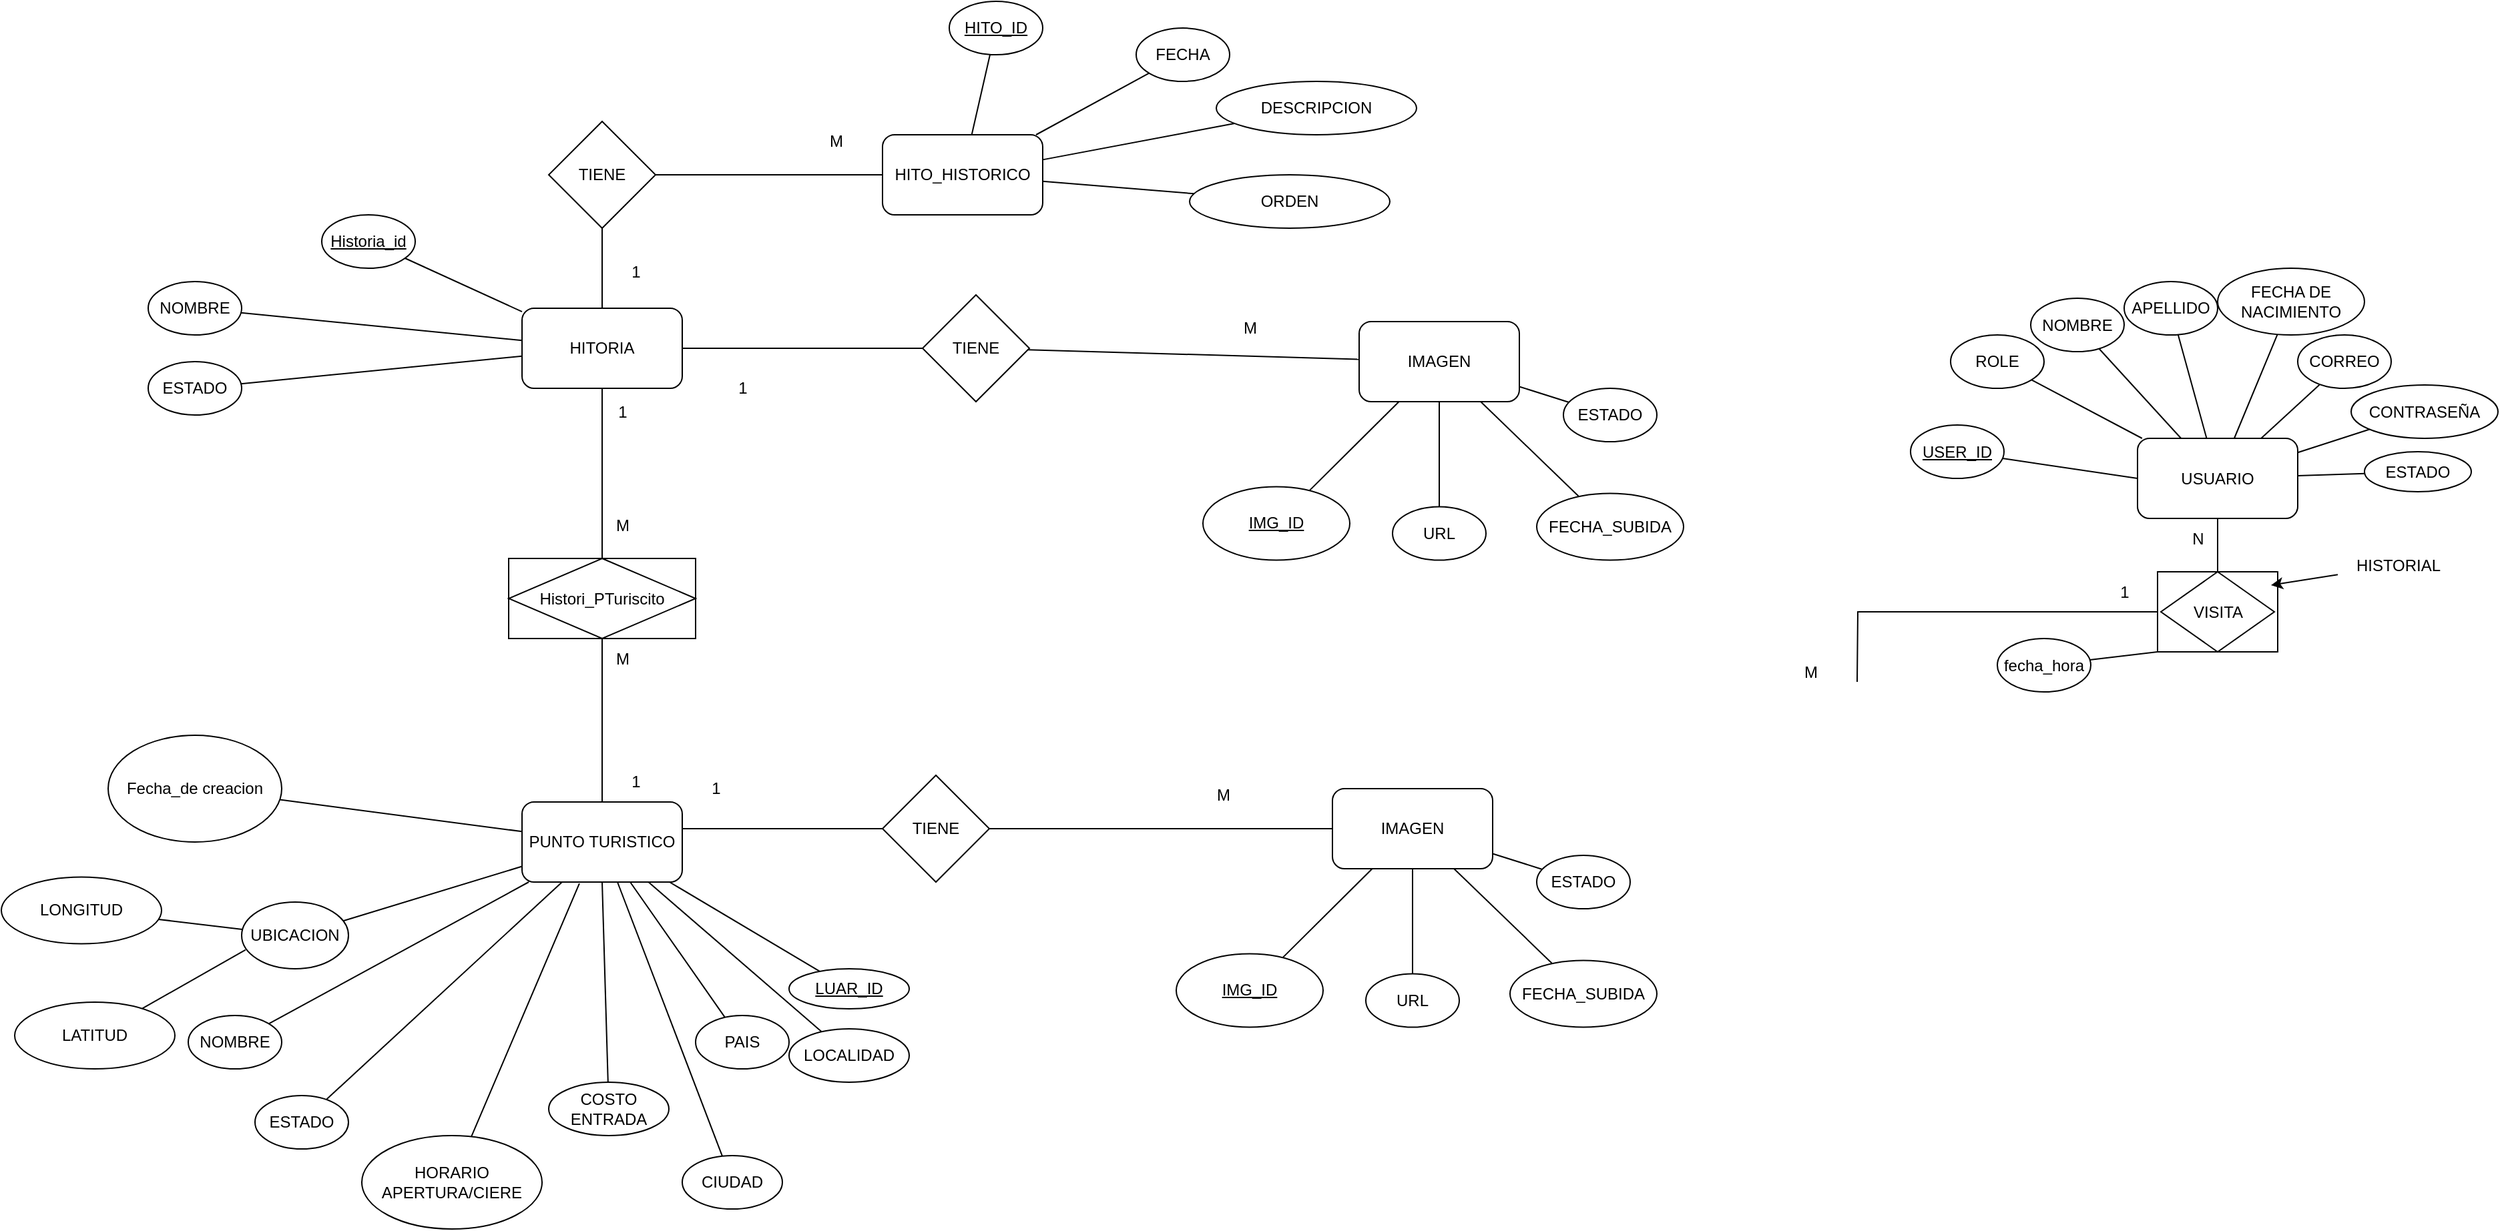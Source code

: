 <mxfile>
    <diagram id="R2lEEEUBdFMjLlhIrx00" name="Page-1">
        <mxGraphModel dx="2325" dy="1923" grid="1" gridSize="10" guides="1" tooltips="1" connect="1" arrows="1" fold="1" page="1" pageScale="1" pageWidth="850" pageHeight="1100" math="0" shadow="0" extFonts="Permanent Marker^https://fonts.googleapis.com/css?family=Permanent+Marker">
            <root>
                <mxCell id="0"/>
                <mxCell id="1" parent="0"/>
                <mxCell id="ibcruFRzmaZoAH3_3LqD-2" value="USUARIO" style="rounded=1;whiteSpace=wrap;html=1;" parent="1" vertex="1">
                    <mxGeometry x="880" y="157.5" width="120" height="60" as="geometry"/>
                </mxCell>
                <mxCell id="ibcruFRzmaZoAH3_3LqD-3" value="PUNTO TURISTICO" style="rounded=1;whiteSpace=wrap;html=1;" parent="1" vertex="1">
                    <mxGeometry x="-330" y="430" width="120" height="60" as="geometry"/>
                </mxCell>
                <mxCell id="ibcruFRzmaZoAH3_3LqD-28" style="rounded=0;orthogonalLoop=1;jettySize=auto;html=1;endArrow=none;startFill=0;" parent="1" source="ibcruFRzmaZoAH3_3LqD-9" target="ibcruFRzmaZoAH3_3LqD-2" edge="1">
                    <mxGeometry relative="1" as="geometry"/>
                </mxCell>
                <mxCell id="ibcruFRzmaZoAH3_3LqD-9" value="APELLIDO" style="ellipse;whiteSpace=wrap;html=1;" parent="1" vertex="1">
                    <mxGeometry x="870" y="40" width="70" height="40" as="geometry"/>
                </mxCell>
                <mxCell id="ibcruFRzmaZoAH3_3LqD-27" style="rounded=0;orthogonalLoop=1;jettySize=auto;html=1;endArrow=none;startFill=0;" parent="1" source="ibcruFRzmaZoAH3_3LqD-10" target="ibcruFRzmaZoAH3_3LqD-2" edge="1">
                    <mxGeometry relative="1" as="geometry"/>
                </mxCell>
                <mxCell id="ibcruFRzmaZoAH3_3LqD-10" value="&lt;span&gt;CORREO&lt;/span&gt;" style="ellipse;whiteSpace=wrap;html=1;fontStyle=0" parent="1" vertex="1">
                    <mxGeometry x="1000" y="80" width="70" height="40" as="geometry"/>
                </mxCell>
                <mxCell id="ibcruFRzmaZoAH3_3LqD-25" style="rounded=0;orthogonalLoop=1;jettySize=auto;html=1;endArrow=none;startFill=0;" parent="1" source="ibcruFRzmaZoAH3_3LqD-12" target="ibcruFRzmaZoAH3_3LqD-2" edge="1">
                    <mxGeometry relative="1" as="geometry"/>
                </mxCell>
                <mxCell id="ibcruFRzmaZoAH3_3LqD-12" value="FECHA DE NACIMIENTO" style="ellipse;whiteSpace=wrap;html=1;" parent="1" vertex="1">
                    <mxGeometry x="940" y="30" width="110" height="50" as="geometry"/>
                </mxCell>
                <mxCell id="ibcruFRzmaZoAH3_3LqD-29" style="rounded=0;orthogonalLoop=1;jettySize=auto;html=1;endArrow=none;startFill=0;" parent="1" source="ibcruFRzmaZoAH3_3LqD-13" target="ibcruFRzmaZoAH3_3LqD-2" edge="1">
                    <mxGeometry relative="1" as="geometry"/>
                </mxCell>
                <mxCell id="ibcruFRzmaZoAH3_3LqD-13" value="NOMBRE" style="ellipse;whiteSpace=wrap;html=1;" parent="1" vertex="1">
                    <mxGeometry x="800" y="52.5" width="70" height="40" as="geometry"/>
                </mxCell>
                <mxCell id="ibcruFRzmaZoAH3_3LqD-18" value="ESTADO" style="ellipse;whiteSpace=wrap;html=1;" parent="1" vertex="1">
                    <mxGeometry x="-530" y="650" width="70" height="40" as="geometry"/>
                </mxCell>
                <mxCell id="ibcruFRzmaZoAH3_3LqD-32" style="rounded=0;orthogonalLoop=1;jettySize=auto;html=1;endArrow=none;startFill=0;" parent="1" source="ibcruFRzmaZoAH3_3LqD-19" target="ibcruFRzmaZoAH3_3LqD-3" edge="1">
                    <mxGeometry relative="1" as="geometry"/>
                </mxCell>
                <mxCell id="ibcruFRzmaZoAH3_3LqD-19" value="NOMBRE" style="ellipse;whiteSpace=wrap;html=1;" parent="1" vertex="1">
                    <mxGeometry x="-580" y="590" width="70" height="40" as="geometry"/>
                </mxCell>
                <mxCell id="ibcruFRzmaZoAH3_3LqD-30" style="rounded=0;orthogonalLoop=1;jettySize=auto;html=1;endArrow=none;startFill=0;" parent="1" source="ibcruFRzmaZoAH3_3LqD-20" target="ibcruFRzmaZoAH3_3LqD-2" edge="1">
                    <mxGeometry relative="1" as="geometry"/>
                </mxCell>
                <mxCell id="ibcruFRzmaZoAH3_3LqD-20" value="ROLE" style="ellipse;whiteSpace=wrap;html=1;" parent="1" vertex="1">
                    <mxGeometry x="740" y="80" width="70" height="40" as="geometry"/>
                </mxCell>
                <mxCell id="ibcruFRzmaZoAH3_3LqD-31" style="rounded=0;orthogonalLoop=1;jettySize=auto;html=1;endArrow=none;startFill=0;" parent="1" source="ibcruFRzmaZoAH3_3LqD-21" target="ibcruFRzmaZoAH3_3LqD-3" edge="1">
                    <mxGeometry relative="1" as="geometry"/>
                </mxCell>
                <mxCell id="ibcruFRzmaZoAH3_3LqD-21" value="&lt;span&gt;UBICACION&lt;/span&gt;" style="ellipse;whiteSpace=wrap;html=1;fontStyle=0" parent="1" vertex="1">
                    <mxGeometry x="-540" y="505" width="80" height="50" as="geometry"/>
                </mxCell>
                <mxCell id="ibcruFRzmaZoAH3_3LqD-33" style="rounded=0;orthogonalLoop=1;jettySize=auto;html=1;entryX=0.25;entryY=1;entryDx=0;entryDy=0;endArrow=none;startFill=0;" parent="1" source="ibcruFRzmaZoAH3_3LqD-18" target="ibcruFRzmaZoAH3_3LqD-3" edge="1">
                    <mxGeometry relative="1" as="geometry"/>
                </mxCell>
                <mxCell id="ibcruFRzmaZoAH3_3LqD-41" value="" style="group" parent="1" vertex="1" connectable="0">
                    <mxGeometry x="895" y="257.5" width="90" height="60" as="geometry"/>
                </mxCell>
                <mxCell id="ibcruFRzmaZoAH3_3LqD-40" value="" style="rounded=0;whiteSpace=wrap;html=1;movable=1;resizable=1;rotatable=1;deletable=1;editable=1;locked=0;connectable=1;" parent="ibcruFRzmaZoAH3_3LqD-41" vertex="1">
                    <mxGeometry width="90" height="60" as="geometry"/>
                </mxCell>
                <mxCell id="ibcruFRzmaZoAH3_3LqD-39" value="VISITA" style="rhombus;whiteSpace=wrap;html=1;movable=1;resizable=1;rotatable=1;deletable=1;editable=1;locked=0;connectable=1;" parent="ibcruFRzmaZoAH3_3LqD-41" vertex="1">
                    <mxGeometry x="2.5" width="85" height="60" as="geometry"/>
                </mxCell>
                <mxCell id="ibcruFRzmaZoAH3_3LqD-42" style="edgeStyle=orthogonalEdgeStyle;rounded=0;orthogonalLoop=1;jettySize=auto;html=1;endArrow=none;startFill=0;" parent="1" source="ibcruFRzmaZoAH3_3LqD-40" target="ibcruFRzmaZoAH3_3LqD-2" edge="1">
                    <mxGeometry relative="1" as="geometry"/>
                </mxCell>
                <mxCell id="ibcruFRzmaZoAH3_3LqD-43" style="edgeStyle=orthogonalEdgeStyle;rounded=0;orthogonalLoop=1;jettySize=auto;html=1;endArrow=none;startFill=0;" parent="1" source="ibcruFRzmaZoAH3_3LqD-40" edge="1">
                    <mxGeometry relative="1" as="geometry">
                        <mxPoint x="670" y="340" as="targetPoint"/>
                        <Array as="points"/>
                    </mxGeometry>
                </mxCell>
                <mxCell id="ibcruFRzmaZoAH3_3LqD-56" value="N" style="text;html=1;align=center;verticalAlign=middle;resizable=0;points=[];autosize=1;strokeColor=none;fillColor=none;" parent="1" vertex="1">
                    <mxGeometry x="910" y="217.5" width="30" height="30" as="geometry"/>
                </mxCell>
                <mxCell id="ibcruFRzmaZoAH3_3LqD-57" value="M" style="text;html=1;align=center;verticalAlign=middle;resizable=0;points=[];autosize=1;strokeColor=none;fillColor=none;" parent="1" vertex="1">
                    <mxGeometry x="620" y="317.5" width="30" height="30" as="geometry"/>
                </mxCell>
                <mxCell id="ibcruFRzmaZoAH3_3LqD-58" value="IMAGEN" style="rounded=1;whiteSpace=wrap;html=1;" parent="1" vertex="1">
                    <mxGeometry x="277" y="420" width="120" height="60" as="geometry"/>
                </mxCell>
                <mxCell id="ibcruFRzmaZoAH3_3LqD-59" style="rounded=0;orthogonalLoop=1;jettySize=auto;html=1;endArrow=none;startFill=0;" parent="1" source="ibcruFRzmaZoAH3_3LqD-60" target="ibcruFRzmaZoAH3_3LqD-58" edge="1">
                    <mxGeometry relative="1" as="geometry"/>
                </mxCell>
                <mxCell id="ibcruFRzmaZoAH3_3LqD-60" value="ESTADO" style="ellipse;whiteSpace=wrap;html=1;" parent="1" vertex="1">
                    <mxGeometry x="430" y="470" width="70" height="40" as="geometry"/>
                </mxCell>
                <mxCell id="ibcruFRzmaZoAH3_3LqD-61" style="rounded=0;orthogonalLoop=1;jettySize=auto;html=1;endArrow=none;startFill=0;" parent="1" source="ibcruFRzmaZoAH3_3LqD-62" target="ibcruFRzmaZoAH3_3LqD-58" edge="1">
                    <mxGeometry relative="1" as="geometry"/>
                </mxCell>
                <mxCell id="ibcruFRzmaZoAH3_3LqD-62" value="URL" style="ellipse;whiteSpace=wrap;html=1;" parent="1" vertex="1">
                    <mxGeometry x="302" y="558.75" width="70" height="40" as="geometry"/>
                </mxCell>
                <mxCell id="ibcruFRzmaZoAH3_3LqD-63" style="rounded=0;orthogonalLoop=1;jettySize=auto;html=1;endArrow=none;startFill=0;" parent="1" source="ibcruFRzmaZoAH3_3LqD-64" target="ibcruFRzmaZoAH3_3LqD-58" edge="1">
                    <mxGeometry relative="1" as="geometry"/>
                </mxCell>
                <mxCell id="ibcruFRzmaZoAH3_3LqD-64" value="FECHA_SUBIDA" style="ellipse;whiteSpace=wrap;html=1;" parent="1" vertex="1">
                    <mxGeometry x="410" y="548.75" width="110" height="50" as="geometry"/>
                </mxCell>
                <mxCell id="ibcruFRzmaZoAH3_3LqD-65" style="rounded=0;orthogonalLoop=1;jettySize=auto;html=1;endArrow=none;startFill=0;" parent="1" source="ibcruFRzmaZoAH3_3LqD-66" target="ibcruFRzmaZoAH3_3LqD-58" edge="1">
                    <mxGeometry relative="1" as="geometry"/>
                </mxCell>
                <mxCell id="ibcruFRzmaZoAH3_3LqD-66" value="&lt;u&gt;IMG_ID&lt;/u&gt;" style="ellipse;whiteSpace=wrap;html=1;" parent="1" vertex="1">
                    <mxGeometry x="160" y="543.75" width="110" height="55" as="geometry"/>
                </mxCell>
                <mxCell id="ibcruFRzmaZoAH3_3LqD-68" value="M" style="text;html=1;align=center;verticalAlign=middle;resizable=0;points=[];autosize=1;strokeColor=none;fillColor=none;" parent="1" vertex="1">
                    <mxGeometry x="180" y="410" width="30" height="30" as="geometry"/>
                </mxCell>
                <mxCell id="ibcruFRzmaZoAH3_3LqD-72" style="edgeStyle=orthogonalEdgeStyle;rounded=0;orthogonalLoop=1;jettySize=auto;html=1;endArrow=none;startFill=0;exitX=0;exitY=0.5;exitDx=0;exitDy=0;" parent="1" source="ibcruFRzmaZoAH3_3LqD-73" target="ibcruFRzmaZoAH3_3LqD-3" edge="1">
                    <mxGeometry relative="1" as="geometry">
                        <mxPoint x="-200" y="474.997" as="targetPoint"/>
                        <mxPoint x="-10" y="434.93" as="sourcePoint"/>
                        <Array as="points">
                            <mxPoint x="-160" y="450"/>
                            <mxPoint x="-160" y="450"/>
                        </Array>
                    </mxGeometry>
                </mxCell>
                <mxCell id="ibcruFRzmaZoAH3_3LqD-73" value="TIENE" style="rhombus;whiteSpace=wrap;html=1;" parent="1" vertex="1">
                    <mxGeometry x="-60" y="410" width="80" height="80" as="geometry"/>
                </mxCell>
                <mxCell id="ibcruFRzmaZoAH3_3LqD-77" style="rounded=0;orthogonalLoop=1;jettySize=auto;html=1;endArrow=none;startFill=0;entryX=0;entryY=0.5;entryDx=0;entryDy=0;" parent="1" source="ibcruFRzmaZoAH3_3LqD-78" target="ibcruFRzmaZoAH3_3LqD-2" edge="1">
                    <mxGeometry relative="1" as="geometry">
                        <mxPoint x="846.5" y="226.25" as="targetPoint"/>
                    </mxGeometry>
                </mxCell>
                <mxCell id="ibcruFRzmaZoAH3_3LqD-78" value="&lt;u&gt;USER_ID&lt;/u&gt;" style="ellipse;whiteSpace=wrap;html=1;" parent="1" vertex="1">
                    <mxGeometry x="710" y="147.5" width="70" height="40" as="geometry"/>
                </mxCell>
                <mxCell id="ibcruFRzmaZoAH3_3LqD-82" style="rounded=0;orthogonalLoop=1;jettySize=auto;html=1;endArrow=none;startFill=0;" parent="1" source="ibcruFRzmaZoAH3_3LqD-79" target="ibcruFRzmaZoAH3_3LqD-3" edge="1">
                    <mxGeometry relative="1" as="geometry"/>
                </mxCell>
                <mxCell id="ibcruFRzmaZoAH3_3LqD-79" value="PAIS" style="ellipse;whiteSpace=wrap;html=1;" parent="1" vertex="1">
                    <mxGeometry x="-200" y="590" width="70" height="40" as="geometry"/>
                </mxCell>
                <mxCell id="ibcruFRzmaZoAH3_3LqD-83" style="rounded=0;orthogonalLoop=1;jettySize=auto;html=1;endArrow=none;startFill=0;" parent="1" source="ibcruFRzmaZoAH3_3LqD-80" target="ibcruFRzmaZoAH3_3LqD-3" edge="1">
                    <mxGeometry relative="1" as="geometry"/>
                </mxCell>
                <mxCell id="ibcruFRzmaZoAH3_3LqD-80" value="CIUDAD" style="ellipse;whiteSpace=wrap;html=1;" parent="1" vertex="1">
                    <mxGeometry x="-210" y="695" width="75" height="40" as="geometry"/>
                </mxCell>
                <mxCell id="ibcruFRzmaZoAH3_3LqD-84" value="LATITUD" style="ellipse;whiteSpace=wrap;html=1;" parent="1" vertex="1">
                    <mxGeometry x="-710" y="580" width="120" height="50" as="geometry"/>
                </mxCell>
                <mxCell id="ibcruFRzmaZoAH3_3LqD-86" style="rounded=0;orthogonalLoop=1;jettySize=auto;html=1;endArrow=none;startFill=0;" parent="1" source="ibcruFRzmaZoAH3_3LqD-85" target="ibcruFRzmaZoAH3_3LqD-21" edge="1">
                    <mxGeometry relative="1" as="geometry"/>
                </mxCell>
                <mxCell id="ibcruFRzmaZoAH3_3LqD-85" value="LONGITUD" style="ellipse;whiteSpace=wrap;html=1;" parent="1" vertex="1">
                    <mxGeometry x="-720" y="486.25" width="120" height="50" as="geometry"/>
                </mxCell>
                <mxCell id="ibcruFRzmaZoAH3_3LqD-87" style="rounded=0;orthogonalLoop=1;jettySize=auto;html=1;entryX=0.036;entryY=0.716;entryDx=0;entryDy=0;entryPerimeter=0;endArrow=none;startFill=0;" parent="1" source="ibcruFRzmaZoAH3_3LqD-84" target="ibcruFRzmaZoAH3_3LqD-21" edge="1">
                    <mxGeometry relative="1" as="geometry"/>
                </mxCell>
                <mxCell id="ibcruFRzmaZoAH3_3LqD-89" style="rounded=0;orthogonalLoop=1;jettySize=auto;html=1;endArrow=none;startFill=0;" parent="1" source="ibcruFRzmaZoAH3_3LqD-88" target="ibcruFRzmaZoAH3_3LqD-3" edge="1">
                    <mxGeometry relative="1" as="geometry"/>
                </mxCell>
                <mxCell id="ibcruFRzmaZoAH3_3LqD-88" value="LOCALIDAD" style="ellipse;whiteSpace=wrap;html=1;" parent="1" vertex="1">
                    <mxGeometry x="-130" y="600" width="90" height="40" as="geometry"/>
                </mxCell>
                <mxCell id="ibcruFRzmaZoAH3_3LqD-91" style="rounded=0;orthogonalLoop=1;jettySize=auto;html=1;endArrow=none;startFill=0;" parent="1" source="ibcruFRzmaZoAH3_3LqD-90" target="ibcruFRzmaZoAH3_3LqD-3" edge="1">
                    <mxGeometry relative="1" as="geometry"/>
                </mxCell>
                <mxCell id="ibcruFRzmaZoAH3_3LqD-90" value="LUAR_ID" style="ellipse;whiteSpace=wrap;html=1;fontStyle=4" parent="1" vertex="1">
                    <mxGeometry x="-130" y="555" width="90" height="30" as="geometry"/>
                </mxCell>
                <mxCell id="ibcruFRzmaZoAH3_3LqD-92" value="1" style="text;html=1;align=center;verticalAlign=middle;resizable=0;points=[];autosize=1;strokeColor=none;fillColor=none;" parent="1" vertex="1">
                    <mxGeometry x="-200" y="405" width="30" height="30" as="geometry"/>
                </mxCell>
                <mxCell id="ibcruFRzmaZoAH3_3LqD-103" value="1" style="text;html=1;align=center;verticalAlign=middle;resizable=0;points=[];autosize=1;strokeColor=none;fillColor=none;" parent="1" vertex="1">
                    <mxGeometry x="855" y="257.5" width="30" height="30" as="geometry"/>
                </mxCell>
                <mxCell id="ibcruFRzmaZoAH3_3LqD-106" value="HISTORIAL" style="text;html=1;align=center;verticalAlign=middle;resizable=0;points=[];autosize=1;strokeColor=none;fillColor=none;" parent="1" vertex="1">
                    <mxGeometry x="1030" y="237.5" width="90" height="30" as="geometry"/>
                </mxCell>
                <mxCell id="ibcruFRzmaZoAH3_3LqD-107" style="rounded=0;orthogonalLoop=1;jettySize=auto;html=1;entryX=0.944;entryY=0.167;entryDx=0;entryDy=0;entryPerimeter=0;endArrow=classic;startFill=0;endFill=1;" parent="1" source="ibcruFRzmaZoAH3_3LqD-106" target="ibcruFRzmaZoAH3_3LqD-40" edge="1">
                    <mxGeometry relative="1" as="geometry">
                        <mxPoint x="1020" y="265.5" as="sourcePoint"/>
                    </mxGeometry>
                </mxCell>
                <mxCell id="CdbYqR2ihA_3ERL0Ujwt-2" style="rounded=0;orthogonalLoop=1;jettySize=auto;html=1;endArrow=none;startFill=0;" parent="1" source="CdbYqR2ihA_3ERL0Ujwt-1" target="ibcruFRzmaZoAH3_3LqD-2" edge="1">
                    <mxGeometry relative="1" as="geometry"/>
                </mxCell>
                <mxCell id="CdbYqR2ihA_3ERL0Ujwt-1" value="CONTRASEÑA" style="ellipse;whiteSpace=wrap;html=1;fontStyle=0" parent="1" vertex="1">
                    <mxGeometry x="1040" y="117.5" width="110" height="40" as="geometry"/>
                </mxCell>
                <mxCell id="CdbYqR2ihA_3ERL0Ujwt-4" style="rounded=0;orthogonalLoop=1;jettySize=auto;html=1;entryX=0;entryY=1;entryDx=0;entryDy=0;endArrow=none;startFill=0;" parent="1" source="CdbYqR2ihA_3ERL0Ujwt-3" target="ibcruFRzmaZoAH3_3LqD-40" edge="1">
                    <mxGeometry relative="1" as="geometry"/>
                </mxCell>
                <mxCell id="CdbYqR2ihA_3ERL0Ujwt-3" value="fecha_hora" style="ellipse;whiteSpace=wrap;html=1;" parent="1" vertex="1">
                    <mxGeometry x="775" y="307.5" width="70" height="40" as="geometry"/>
                </mxCell>
                <mxCell id="CdbYqR2ihA_3ERL0Ujwt-7" style="rounded=0;orthogonalLoop=1;jettySize=auto;html=1;endArrow=none;startFill=0;" parent="1" source="CdbYqR2ihA_3ERL0Ujwt-6" target="ibcruFRzmaZoAH3_3LqD-2" edge="1">
                    <mxGeometry relative="1" as="geometry"/>
                </mxCell>
                <mxCell id="CdbYqR2ihA_3ERL0Ujwt-6" value="ESTADO" style="ellipse;whiteSpace=wrap;html=1;fontStyle=0" parent="1" vertex="1">
                    <mxGeometry x="1050" y="167.5" width="80" height="30" as="geometry"/>
                </mxCell>
                <mxCell id="X0XYi1Hsc6SYG7ZAuI2Y-5" style="rounded=0;orthogonalLoop=1;jettySize=auto;html=1;entryX=0.5;entryY=1;entryDx=0;entryDy=0;endArrow=none;startFill=0;" parent="1" source="X0XYi1Hsc6SYG7ZAuI2Y-3" target="ibcruFRzmaZoAH3_3LqD-3" edge="1">
                    <mxGeometry relative="1" as="geometry"/>
                </mxCell>
                <mxCell id="X0XYi1Hsc6SYG7ZAuI2Y-3" value="COSTO ENTRADA" style="ellipse;whiteSpace=wrap;html=1;" parent="1" vertex="1">
                    <mxGeometry x="-310" y="640" width="90" height="40" as="geometry"/>
                </mxCell>
                <mxCell id="X0XYi1Hsc6SYG7ZAuI2Y-4" value="HORARIO APERTURA/CIERE" style="ellipse;whiteSpace=wrap;html=1;" parent="1" vertex="1">
                    <mxGeometry x="-450" y="680" width="135" height="70" as="geometry"/>
                </mxCell>
                <mxCell id="X0XYi1Hsc6SYG7ZAuI2Y-6" style="rounded=0;orthogonalLoop=1;jettySize=auto;html=1;entryX=0.358;entryY=1.017;entryDx=0;entryDy=0;entryPerimeter=0;endArrow=none;startFill=0;" parent="1" source="X0XYi1Hsc6SYG7ZAuI2Y-4" target="ibcruFRzmaZoAH3_3LqD-3" edge="1">
                    <mxGeometry relative="1" as="geometry"/>
                </mxCell>
                <mxCell id="X0XYi1Hsc6SYG7ZAuI2Y-7" style="edgeStyle=orthogonalEdgeStyle;rounded=0;orthogonalLoop=1;jettySize=auto;html=1;endArrow=none;startFill=0;" parent="1" source="ibcruFRzmaZoAH3_3LqD-58" target="ibcruFRzmaZoAH3_3LqD-73" edge="1">
                    <mxGeometry relative="1" as="geometry">
                        <mxPoint x="140" y="453.75" as="targetPoint"/>
                    </mxGeometry>
                </mxCell>
                <mxCell id="5" style="edgeStyle=none;html=1;endArrow=none;endFill=0;" parent="1" source="2" target="4" edge="1">
                    <mxGeometry relative="1" as="geometry"/>
                </mxCell>
                <mxCell id="2" value="HITORIA" style="rounded=1;whiteSpace=wrap;html=1;" parent="1" vertex="1">
                    <mxGeometry x="-330" y="60" width="120" height="60" as="geometry"/>
                </mxCell>
                <mxCell id="6" style="edgeStyle=none;html=1;endArrow=none;endFill=0;" parent="1" source="4" target="ibcruFRzmaZoAH3_3LqD-3" edge="1">
                    <mxGeometry relative="1" as="geometry"/>
                </mxCell>
                <mxCell id="4" value="Histori_PTuriscito" style="shape=associativeEntity;whiteSpace=wrap;html=1;align=center;" parent="1" vertex="1">
                    <mxGeometry x="-340" y="247.5" width="140" height="60" as="geometry"/>
                </mxCell>
                <mxCell id="10" style="edgeStyle=none;html=1;endArrow=none;endFill=0;" parent="1" source="7" target="2" edge="1">
                    <mxGeometry relative="1" as="geometry"/>
                </mxCell>
                <mxCell id="7" value="ESTADO" style="ellipse;whiteSpace=wrap;html=1;" parent="1" vertex="1">
                    <mxGeometry x="-610" y="100" width="70" height="40" as="geometry"/>
                </mxCell>
                <mxCell id="9" style="edgeStyle=none;html=1;endArrow=none;endFill=0;" parent="1" source="8" target="2" edge="1">
                    <mxGeometry relative="1" as="geometry"/>
                </mxCell>
                <mxCell id="8" value="NOMBRE" style="ellipse;whiteSpace=wrap;html=1;" parent="1" vertex="1">
                    <mxGeometry x="-610" y="40" width="70" height="40" as="geometry"/>
                </mxCell>
                <mxCell id="14" style="edgeStyle=none;html=1;endArrow=none;endFill=0;" parent="1" source="13" target="2" edge="1">
                    <mxGeometry relative="1" as="geometry"/>
                </mxCell>
                <mxCell id="13" value="&lt;u&gt;Historia_id&lt;/u&gt;" style="ellipse;whiteSpace=wrap;html=1;" parent="1" vertex="1">
                    <mxGeometry x="-480" y="-10" width="70" height="40" as="geometry"/>
                </mxCell>
                <mxCell id="16" style="edgeStyle=none;html=1;endArrow=none;endFill=0;" parent="1" source="15" target="ibcruFRzmaZoAH3_3LqD-3" edge="1">
                    <mxGeometry relative="1" as="geometry"/>
                </mxCell>
                <mxCell id="15" value="Fecha_de creacion" style="ellipse;whiteSpace=wrap;html=1;" parent="1" vertex="1">
                    <mxGeometry x="-640" y="380" width="130" height="80" as="geometry"/>
                </mxCell>
                <mxCell id="37" style="edgeStyle=none;html=1;endArrow=none;endFill=0;" parent="1" source="17" target="36" edge="1">
                    <mxGeometry relative="1" as="geometry"/>
                </mxCell>
                <mxCell id="17" value="HITO_HISTORICO" style="rounded=1;whiteSpace=wrap;html=1;" parent="1" vertex="1">
                    <mxGeometry x="-60" y="-70" width="120" height="60" as="geometry"/>
                </mxCell>
                <mxCell id="18" value="M" style="text;html=1;align=center;verticalAlign=middle;resizable=0;points=[];autosize=1;strokeColor=none;fillColor=none;" parent="1" vertex="1">
                    <mxGeometry x="-270" y="207.5" width="30" height="30" as="geometry"/>
                </mxCell>
                <mxCell id="19" value="M" style="text;html=1;align=center;verticalAlign=middle;resizable=0;points=[];autosize=1;strokeColor=none;fillColor=none;" parent="1" vertex="1">
                    <mxGeometry x="-270" y="307.5" width="30" height="30" as="geometry"/>
                </mxCell>
                <mxCell id="20" style="edgeStyle=orthogonalEdgeStyle;rounded=0;orthogonalLoop=1;jettySize=auto;html=1;endArrow=none;startFill=0;exitX=0;exitY=0.5;exitDx=0;exitDy=0;" parent="1" source="21" target="2" edge="1">
                    <mxGeometry relative="1" as="geometry">
                        <mxPoint x="-130" y="80" as="targetPoint"/>
                        <mxPoint x="70" y="64.93" as="sourcePoint"/>
                        <Array as="points"/>
                    </mxGeometry>
                </mxCell>
                <mxCell id="21" value="TIENE" style="rhombus;whiteSpace=wrap;html=1;" parent="1" vertex="1">
                    <mxGeometry x="-30" y="50" width="80" height="80" as="geometry"/>
                </mxCell>
                <mxCell id="23" value="1" style="text;html=1;align=center;verticalAlign=middle;resizable=0;points=[];autosize=1;strokeColor=none;fillColor=none;" parent="1" vertex="1">
                    <mxGeometry x="-180" y="105" width="30" height="30" as="geometry"/>
                </mxCell>
                <mxCell id="28" style="edgeStyle=none;html=1;endArrow=none;endFill=0;" parent="1" source="27" target="2" edge="1">
                    <mxGeometry relative="1" as="geometry"/>
                </mxCell>
                <mxCell id="29" style="edgeStyle=none;html=1;endArrow=none;endFill=0;" parent="1" source="27" target="17" edge="1">
                    <mxGeometry relative="1" as="geometry"/>
                </mxCell>
                <mxCell id="27" value="TIENE" style="rhombus;whiteSpace=wrap;html=1;" parent="1" vertex="1">
                    <mxGeometry x="-310" y="-80" width="80" height="80" as="geometry"/>
                </mxCell>
                <mxCell id="31" style="edgeStyle=none;html=1;endArrow=none;endFill=0;" parent="1" source="30" target="17" edge="1">
                    <mxGeometry relative="1" as="geometry"/>
                </mxCell>
                <mxCell id="30" value="&lt;u&gt;HITO_ID&lt;/u&gt;" style="ellipse;whiteSpace=wrap;html=1;" parent="1" vertex="1">
                    <mxGeometry x="-10" y="-170" width="70" height="40" as="geometry"/>
                </mxCell>
                <mxCell id="33" style="edgeStyle=none;html=1;endArrow=none;endFill=0;" parent="1" source="32" target="17" edge="1">
                    <mxGeometry relative="1" as="geometry"/>
                </mxCell>
                <mxCell id="32" value="FECHA" style="ellipse;whiteSpace=wrap;html=1;" parent="1" vertex="1">
                    <mxGeometry x="130" y="-150" width="70" height="40" as="geometry"/>
                </mxCell>
                <mxCell id="35" style="edgeStyle=none;html=1;endArrow=none;endFill=0;" parent="1" source="34" target="17" edge="1">
                    <mxGeometry relative="1" as="geometry"/>
                </mxCell>
                <mxCell id="34" value="DESCRIPCION" style="ellipse;whiteSpace=wrap;html=1;" parent="1" vertex="1">
                    <mxGeometry x="190" y="-110" width="150" height="40" as="geometry"/>
                </mxCell>
                <mxCell id="36" value="ORDEN" style="ellipse;whiteSpace=wrap;html=1;" parent="1" vertex="1">
                    <mxGeometry x="170" y="-40" width="150" height="40" as="geometry"/>
                </mxCell>
                <mxCell id="38" value="1" style="text;html=1;align=center;verticalAlign=middle;resizable=0;points=[];autosize=1;strokeColor=none;fillColor=none;" parent="1" vertex="1">
                    <mxGeometry x="-260" y="17.5" width="30" height="30" as="geometry"/>
                </mxCell>
                <mxCell id="39" value="M" style="text;html=1;align=center;verticalAlign=middle;resizable=0;points=[];autosize=1;strokeColor=none;fillColor=none;" parent="1" vertex="1">
                    <mxGeometry x="-110" y="-80" width="30" height="30" as="geometry"/>
                </mxCell>
                <mxCell id="40" value="1" style="text;html=1;align=center;verticalAlign=middle;resizable=0;points=[];autosize=1;strokeColor=none;fillColor=none;" vertex="1" parent="1">
                    <mxGeometry x="-260" y="400" width="30" height="30" as="geometry"/>
                </mxCell>
                <mxCell id="41" value="1" style="text;html=1;align=center;verticalAlign=middle;resizable=0;points=[];autosize=1;strokeColor=none;fillColor=none;" vertex="1" parent="1">
                    <mxGeometry x="-270" y="122.5" width="30" height="30" as="geometry"/>
                </mxCell>
                <mxCell id="42" value="IMAGEN" style="rounded=1;whiteSpace=wrap;html=1;" vertex="1" parent="1">
                    <mxGeometry x="297" y="70" width="120" height="60" as="geometry"/>
                </mxCell>
                <mxCell id="43" style="rounded=0;orthogonalLoop=1;jettySize=auto;html=1;endArrow=none;startFill=0;" edge="1" parent="1" source="44" target="42">
                    <mxGeometry relative="1" as="geometry"/>
                </mxCell>
                <mxCell id="44" value="ESTADO" style="ellipse;whiteSpace=wrap;html=1;" vertex="1" parent="1">
                    <mxGeometry x="450" y="120" width="70" height="40" as="geometry"/>
                </mxCell>
                <mxCell id="45" style="rounded=0;orthogonalLoop=1;jettySize=auto;html=1;endArrow=none;startFill=0;" edge="1" parent="1" source="46" target="42">
                    <mxGeometry relative="1" as="geometry"/>
                </mxCell>
                <mxCell id="46" value="URL" style="ellipse;whiteSpace=wrap;html=1;" vertex="1" parent="1">
                    <mxGeometry x="322" y="208.75" width="70" height="40" as="geometry"/>
                </mxCell>
                <mxCell id="47" style="rounded=0;orthogonalLoop=1;jettySize=auto;html=1;endArrow=none;startFill=0;" edge="1" parent="1" source="48" target="42">
                    <mxGeometry relative="1" as="geometry"/>
                </mxCell>
                <mxCell id="48" value="FECHA_SUBIDA" style="ellipse;whiteSpace=wrap;html=1;" vertex="1" parent="1">
                    <mxGeometry x="430" y="198.75" width="110" height="50" as="geometry"/>
                </mxCell>
                <mxCell id="49" style="rounded=0;orthogonalLoop=1;jettySize=auto;html=1;endArrow=none;startFill=0;" edge="1" parent="1" source="50" target="42">
                    <mxGeometry relative="1" as="geometry"/>
                </mxCell>
                <mxCell id="50" value="&lt;u&gt;IMG_ID&lt;/u&gt;" style="ellipse;whiteSpace=wrap;html=1;" vertex="1" parent="1">
                    <mxGeometry x="180" y="193.75" width="110" height="55" as="geometry"/>
                </mxCell>
                <mxCell id="51" value="M" style="text;html=1;align=center;verticalAlign=middle;resizable=0;points=[];autosize=1;strokeColor=none;fillColor=none;" vertex="1" parent="1">
                    <mxGeometry x="200" y="60" width="30" height="30" as="geometry"/>
                </mxCell>
                <mxCell id="52" style="edgeStyle=none;html=1;endArrow=none;endFill=0;" edge="1" parent="1" source="21" target="42">
                    <mxGeometry relative="1" as="geometry"/>
                </mxCell>
            </root>
        </mxGraphModel>
    </diagram>
</mxfile>